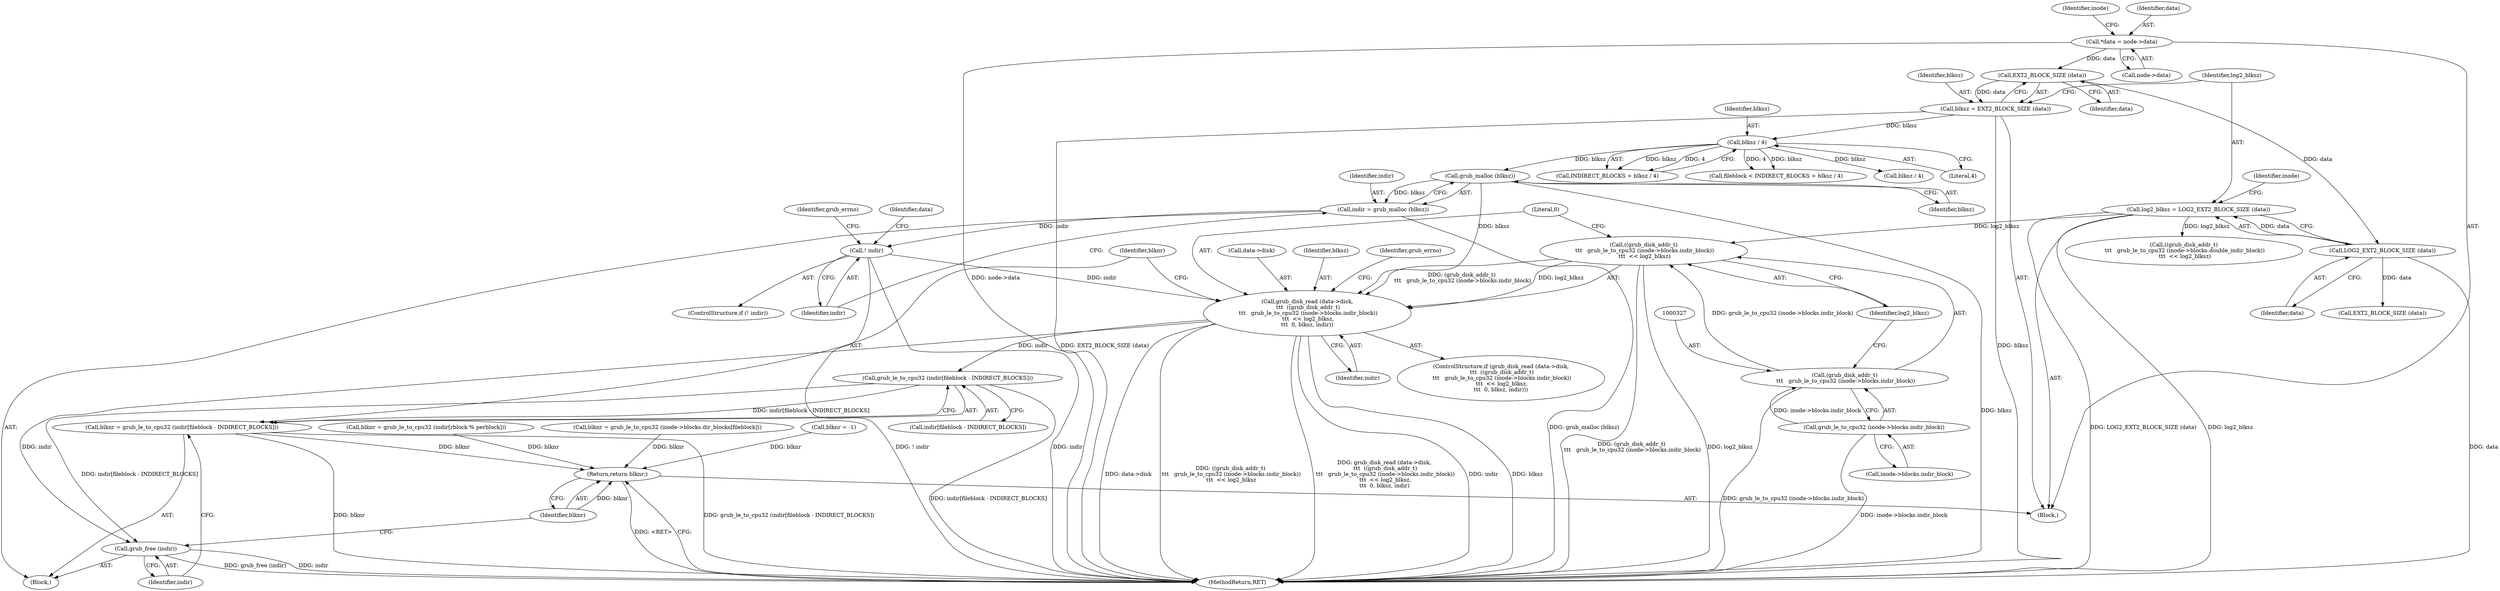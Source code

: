 digraph "0_radare2_65000a7fd9eea62359e6d6714f17b94a99a82edd_0@API" {
"1000321" [label="(Call,grub_disk_read (data->disk,\n \t\t\t  ((grub_disk_addr_t)\n \t\t\t   grub_le_to_cpu32 (inode->blocks.indir_block))\n \t\t\t  << log2_blksz,\n\t\t\t  0, blksz, indir))"];
"1000325" [label="(Call,((grub_disk_addr_t)\n \t\t\t   grub_le_to_cpu32 (inode->blocks.indir_block))\n \t\t\t  << log2_blksz)"];
"1000326" [label="(Call,(grub_disk_addr_t)\n \t\t\t   grub_le_to_cpu32 (inode->blocks.indir_block))"];
"1000328" [label="(Call,grub_le_to_cpu32 (inode->blocks.indir_block))"];
"1000132" [label="(Call,log2_blksz = LOG2_EXT2_BLOCK_SIZE (data))"];
"1000134" [label="(Call,LOG2_EXT2_BLOCK_SIZE (data))"];
"1000129" [label="(Call,EXT2_BLOCK_SIZE (data))"];
"1000109" [label="(Call,*data = node->data)"];
"1000312" [label="(Call,grub_malloc (blksz))"];
"1000305" [label="(Call,blksz / 4)"];
"1000127" [label="(Call,blksz = EXT2_BLOCK_SIZE (data))"];
"1000315" [label="(Call,! indir)"];
"1000310" [label="(Call,indir = grub_malloc (blksz))"];
"1000343" [label="(Call,grub_le_to_cpu32 (indir[fileblock - INDIRECT_BLOCKS]))"];
"1000341" [label="(Call,blknr = grub_le_to_cpu32 (indir[fileblock - INDIRECT_BLOCKS]))"];
"1000455" [label="(Return,return blknr;)"];
"1000349" [label="(Call,grub_free (indir))"];
"1000133" [label="(Identifier,log2_blksz)"];
"1000116" [label="(Identifier,inode)"];
"1000336" [label="(Identifier,blksz)"];
"1000440" [label="(Call,blknr = grub_le_to_cpu32 (indir[rblock % perblock]))"];
"1000289" [label="(Call,blknr = grub_le_to_cpu32 (inode->blocks.dir_blocks[fileblock]))"];
"1000455" [label="(Return,return blknr;)"];
"1000128" [label="(Identifier,blksz)"];
"1000321" [label="(Call,grub_disk_read (data->disk,\n \t\t\t  ((grub_disk_addr_t)\n \t\t\t   grub_le_to_cpu32 (inode->blocks.indir_block))\n \t\t\t  << log2_blksz,\n\t\t\t  0, blksz, indir))"];
"1000329" [label="(Call,inode->blocks.indir_block)"];
"1000310" [label="(Call,indir = grub_malloc (blksz))"];
"1000313" [label="(Identifier,blksz)"];
"1000134" [label="(Call,LOG2_EXT2_BLOCK_SIZE (data))"];
"1000343" [label="(Call,grub_le_to_cpu32 (indir[fileblock - INDIRECT_BLOCKS]))"];
"1000342" [label="(Identifier,blknr)"];
"1000314" [label="(ControlStructure,if (! indir))"];
"1000337" [label="(Identifier,indir)"];
"1000335" [label="(Literal,0)"];
"1000140" [label="(Identifier,inode)"];
"1000110" [label="(Identifier,data)"];
"1000315" [label="(Call,! indir)"];
"1000129" [label="(Call,EXT2_BLOCK_SIZE (data))"];
"1000344" [label="(Call,indir[fileblock - INDIRECT_BLOCKS])"];
"1000311" [label="(Identifier,indir)"];
"1000127" [label="(Call,blksz = EXT2_BLOCK_SIZE (data))"];
"1000457" [label="(MethodReturn,RET)"];
"1000130" [label="(Identifier,data)"];
"1000341" [label="(Call,blknr = grub_le_to_cpu32 (indir[fileblock - INDIRECT_BLOCKS]))"];
"1000328" [label="(Call,grub_le_to_cpu32 (inode->blocks.indir_block))"];
"1000107" [label="(Block,)"];
"1000135" [label="(Identifier,data)"];
"1000301" [label="(Call,fileblock < INDIRECT_BLOCKS + blksz / 4)"];
"1000111" [label="(Call,node->data)"];
"1000306" [label="(Identifier,blksz)"];
"1000326" [label="(Call,(grub_disk_addr_t)\n \t\t\t   grub_le_to_cpu32 (inode->blocks.indir_block))"];
"1000323" [label="(Identifier,data)"];
"1000319" [label="(Identifier,grub_errno)"];
"1000148" [label="(Call,EXT2_BLOCK_SIZE (data))"];
"1000349" [label="(Call,grub_free (indir))"];
"1000456" [label="(Identifier,blknr)"];
"1000312" [label="(Call,grub_malloc (blksz))"];
"1000350" [label="(Identifier,indir)"];
"1000109" [label="(Call,*data = node->data)"];
"1000132" [label="(Call,log2_blksz = LOG2_EXT2_BLOCK_SIZE (data))"];
"1000340" [label="(Identifier,grub_errno)"];
"1000303" [label="(Call,INDIRECT_BLOCKS + blksz / 4)"];
"1000325" [label="(Call,((grub_disk_addr_t)\n \t\t\t   grub_le_to_cpu32 (inode->blocks.indir_block))\n \t\t\t  << log2_blksz)"];
"1000122" [label="(Call,blknr = -1)"];
"1000360" [label="(Call,blksz / 4)"];
"1000334" [label="(Identifier,log2_blksz)"];
"1000305" [label="(Call,blksz / 4)"];
"1000308" [label="(Block,)"];
"1000307" [label="(Literal,4)"];
"1000322" [label="(Call,data->disk)"];
"1000316" [label="(Identifier,indir)"];
"1000403" [label="(Call,((grub_disk_addr_t)\n \t\t\t   grub_le_to_cpu32 (inode->blocks.double_indir_block))\n \t\t\t  << log2_blksz)"];
"1000320" [label="(ControlStructure,if (grub_disk_read (data->disk,\n \t\t\t  ((grub_disk_addr_t)\n \t\t\t   grub_le_to_cpu32 (inode->blocks.indir_block))\n \t\t\t  << log2_blksz,\n\t\t\t  0, blksz, indir)))"];
"1000321" -> "1000320"  [label="AST: "];
"1000321" -> "1000337"  [label="CFG: "];
"1000322" -> "1000321"  [label="AST: "];
"1000325" -> "1000321"  [label="AST: "];
"1000335" -> "1000321"  [label="AST: "];
"1000336" -> "1000321"  [label="AST: "];
"1000337" -> "1000321"  [label="AST: "];
"1000340" -> "1000321"  [label="CFG: "];
"1000342" -> "1000321"  [label="CFG: "];
"1000321" -> "1000457"  [label="DDG: blksz"];
"1000321" -> "1000457"  [label="DDG: data->disk"];
"1000321" -> "1000457"  [label="DDG: ((grub_disk_addr_t)\n \t\t\t   grub_le_to_cpu32 (inode->blocks.indir_block))\n \t\t\t  << log2_blksz"];
"1000321" -> "1000457"  [label="DDG: grub_disk_read (data->disk,\n \t\t\t  ((grub_disk_addr_t)\n \t\t\t   grub_le_to_cpu32 (inode->blocks.indir_block))\n \t\t\t  << log2_blksz,\n\t\t\t  0, blksz, indir)"];
"1000321" -> "1000457"  [label="DDG: indir"];
"1000325" -> "1000321"  [label="DDG: (grub_disk_addr_t)\n \t\t\t   grub_le_to_cpu32 (inode->blocks.indir_block)"];
"1000325" -> "1000321"  [label="DDG: log2_blksz"];
"1000312" -> "1000321"  [label="DDG: blksz"];
"1000315" -> "1000321"  [label="DDG: indir"];
"1000321" -> "1000343"  [label="DDG: indir"];
"1000321" -> "1000349"  [label="DDG: indir"];
"1000325" -> "1000334"  [label="CFG: "];
"1000326" -> "1000325"  [label="AST: "];
"1000334" -> "1000325"  [label="AST: "];
"1000335" -> "1000325"  [label="CFG: "];
"1000325" -> "1000457"  [label="DDG: (grub_disk_addr_t)\n \t\t\t   grub_le_to_cpu32 (inode->blocks.indir_block)"];
"1000325" -> "1000457"  [label="DDG: log2_blksz"];
"1000326" -> "1000325"  [label="DDG: grub_le_to_cpu32 (inode->blocks.indir_block)"];
"1000132" -> "1000325"  [label="DDG: log2_blksz"];
"1000326" -> "1000328"  [label="CFG: "];
"1000327" -> "1000326"  [label="AST: "];
"1000328" -> "1000326"  [label="AST: "];
"1000334" -> "1000326"  [label="CFG: "];
"1000326" -> "1000457"  [label="DDG: grub_le_to_cpu32 (inode->blocks.indir_block)"];
"1000328" -> "1000326"  [label="DDG: inode->blocks.indir_block"];
"1000328" -> "1000329"  [label="CFG: "];
"1000329" -> "1000328"  [label="AST: "];
"1000328" -> "1000457"  [label="DDG: inode->blocks.indir_block"];
"1000132" -> "1000107"  [label="AST: "];
"1000132" -> "1000134"  [label="CFG: "];
"1000133" -> "1000132"  [label="AST: "];
"1000134" -> "1000132"  [label="AST: "];
"1000140" -> "1000132"  [label="CFG: "];
"1000132" -> "1000457"  [label="DDG: LOG2_EXT2_BLOCK_SIZE (data)"];
"1000132" -> "1000457"  [label="DDG: log2_blksz"];
"1000134" -> "1000132"  [label="DDG: data"];
"1000132" -> "1000403"  [label="DDG: log2_blksz"];
"1000134" -> "1000135"  [label="CFG: "];
"1000135" -> "1000134"  [label="AST: "];
"1000134" -> "1000457"  [label="DDG: data"];
"1000129" -> "1000134"  [label="DDG: data"];
"1000134" -> "1000148"  [label="DDG: data"];
"1000129" -> "1000127"  [label="AST: "];
"1000129" -> "1000130"  [label="CFG: "];
"1000130" -> "1000129"  [label="AST: "];
"1000127" -> "1000129"  [label="CFG: "];
"1000129" -> "1000127"  [label="DDG: data"];
"1000109" -> "1000129"  [label="DDG: data"];
"1000109" -> "1000107"  [label="AST: "];
"1000109" -> "1000111"  [label="CFG: "];
"1000110" -> "1000109"  [label="AST: "];
"1000111" -> "1000109"  [label="AST: "];
"1000116" -> "1000109"  [label="CFG: "];
"1000109" -> "1000457"  [label="DDG: node->data"];
"1000312" -> "1000310"  [label="AST: "];
"1000312" -> "1000313"  [label="CFG: "];
"1000313" -> "1000312"  [label="AST: "];
"1000310" -> "1000312"  [label="CFG: "];
"1000312" -> "1000457"  [label="DDG: blksz"];
"1000312" -> "1000310"  [label="DDG: blksz"];
"1000305" -> "1000312"  [label="DDG: blksz"];
"1000305" -> "1000303"  [label="AST: "];
"1000305" -> "1000307"  [label="CFG: "];
"1000306" -> "1000305"  [label="AST: "];
"1000307" -> "1000305"  [label="AST: "];
"1000303" -> "1000305"  [label="CFG: "];
"1000305" -> "1000301"  [label="DDG: blksz"];
"1000305" -> "1000301"  [label="DDG: 4"];
"1000305" -> "1000303"  [label="DDG: blksz"];
"1000305" -> "1000303"  [label="DDG: 4"];
"1000127" -> "1000305"  [label="DDG: blksz"];
"1000305" -> "1000360"  [label="DDG: blksz"];
"1000127" -> "1000107"  [label="AST: "];
"1000128" -> "1000127"  [label="AST: "];
"1000133" -> "1000127"  [label="CFG: "];
"1000127" -> "1000457"  [label="DDG: EXT2_BLOCK_SIZE (data)"];
"1000127" -> "1000457"  [label="DDG: blksz"];
"1000315" -> "1000314"  [label="AST: "];
"1000315" -> "1000316"  [label="CFG: "];
"1000316" -> "1000315"  [label="AST: "];
"1000319" -> "1000315"  [label="CFG: "];
"1000323" -> "1000315"  [label="CFG: "];
"1000315" -> "1000457"  [label="DDG: ! indir"];
"1000315" -> "1000457"  [label="DDG: indir"];
"1000310" -> "1000315"  [label="DDG: indir"];
"1000310" -> "1000308"  [label="AST: "];
"1000311" -> "1000310"  [label="AST: "];
"1000316" -> "1000310"  [label="CFG: "];
"1000310" -> "1000457"  [label="DDG: grub_malloc (blksz)"];
"1000343" -> "1000341"  [label="AST: "];
"1000343" -> "1000344"  [label="CFG: "];
"1000344" -> "1000343"  [label="AST: "];
"1000341" -> "1000343"  [label="CFG: "];
"1000343" -> "1000457"  [label="DDG: indir[fileblock - INDIRECT_BLOCKS]"];
"1000343" -> "1000341"  [label="DDG: indir[fileblock - INDIRECT_BLOCKS]"];
"1000343" -> "1000349"  [label="DDG: indir[fileblock - INDIRECT_BLOCKS]"];
"1000341" -> "1000308"  [label="AST: "];
"1000342" -> "1000341"  [label="AST: "];
"1000350" -> "1000341"  [label="CFG: "];
"1000341" -> "1000457"  [label="DDG: grub_le_to_cpu32 (indir[fileblock - INDIRECT_BLOCKS])"];
"1000341" -> "1000457"  [label="DDG: blknr"];
"1000341" -> "1000455"  [label="DDG: blknr"];
"1000455" -> "1000107"  [label="AST: "];
"1000455" -> "1000456"  [label="CFG: "];
"1000456" -> "1000455"  [label="AST: "];
"1000457" -> "1000455"  [label="CFG: "];
"1000455" -> "1000457"  [label="DDG: <RET>"];
"1000456" -> "1000455"  [label="DDG: blknr"];
"1000289" -> "1000455"  [label="DDG: blknr"];
"1000122" -> "1000455"  [label="DDG: blknr"];
"1000440" -> "1000455"  [label="DDG: blknr"];
"1000349" -> "1000308"  [label="AST: "];
"1000349" -> "1000350"  [label="CFG: "];
"1000350" -> "1000349"  [label="AST: "];
"1000456" -> "1000349"  [label="CFG: "];
"1000349" -> "1000457"  [label="DDG: grub_free (indir)"];
"1000349" -> "1000457"  [label="DDG: indir"];
}
